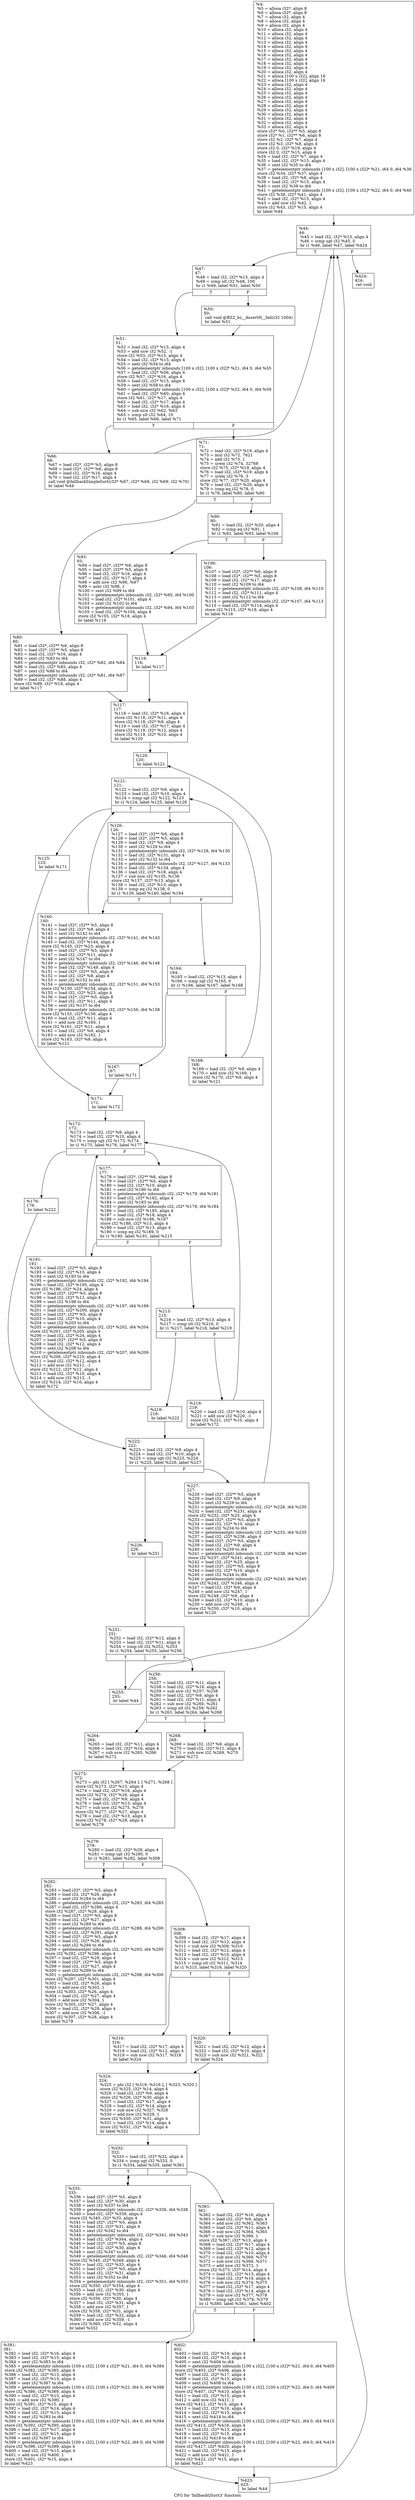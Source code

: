 digraph "CFG for 'fallbackQSort3' function" {
	label="CFG for 'fallbackQSort3' function";

	Node0xd01150 [shape=record,label="{%4:\l  %5 = alloca i32*, align 8\l  %6 = alloca i32*, align 8\l  %7 = alloca i32, align 4\l  %8 = alloca i32, align 4\l  %9 = alloca i32, align 4\l  %10 = alloca i32, align 4\l  %11 = alloca i32, align 4\l  %12 = alloca i32, align 4\l  %13 = alloca i32, align 4\l  %14 = alloca i32, align 4\l  %15 = alloca i32, align 4\l  %16 = alloca i32, align 4\l  %17 = alloca i32, align 4\l  %18 = alloca i32, align 4\l  %19 = alloca i32, align 4\l  %20 = alloca i32, align 4\l  %21 = alloca [100 x i32], align 16\l  %22 = alloca [100 x i32], align 16\l  %23 = alloca i32, align 4\l  %24 = alloca i32, align 4\l  %25 = alloca i32, align 4\l  %26 = alloca i32, align 4\l  %27 = alloca i32, align 4\l  %28 = alloca i32, align 4\l  %29 = alloca i32, align 4\l  %30 = alloca i32, align 4\l  %31 = alloca i32, align 4\l  %32 = alloca i32, align 4\l  %33 = alloca i32, align 4\l  store i32* %0, i32** %5, align 8\l  store i32* %1, i32** %6, align 8\l  store i32 %2, i32* %7, align 4\l  store i32 %3, i32* %8, align 4\l  store i32 0, i32* %19, align 4\l  store i32 0, i32* %15, align 4\l  %34 = load i32, i32* %7, align 4\l  %35 = load i32, i32* %15, align 4\l  %36 = sext i32 %35 to i64\l  %37 = getelementptr inbounds [100 x i32], [100 x i32]* %21, i64 0, i64 %36\l  store i32 %34, i32* %37, align 4\l  %38 = load i32, i32* %8, align 4\l  %39 = load i32, i32* %15, align 4\l  %40 = sext i32 %39 to i64\l  %41 = getelementptr inbounds [100 x i32], [100 x i32]* %22, i64 0, i64 %40\l  store i32 %38, i32* %41, align 4\l  %42 = load i32, i32* %15, align 4\l  %43 = add nsw i32 %42, 1\l  store i32 %43, i32* %15, align 4\l  br label %44\l}"];
	Node0xd01150 -> Node0xd011a0;
	Node0xd011a0 [shape=record,label="{%44:\l44:                                               \l  %45 = load i32, i32* %15, align 4\l  %46 = icmp sgt i32 %45, 0\l  br i1 %46, label %47, label %424\l|{<s0>T|<s1>F}}"];
	Node0xd011a0:s0 -> Node0xd02700;
	Node0xd011a0:s1 -> Node0xd02750;
	Node0xd02700 [shape=record,label="{%47:\l47:                                               \l  %48 = load i32, i32* %15, align 4\l  %49 = icmp slt i32 %48, 100\l  br i1 %49, label %51, label %50\l|{<s0>T|<s1>F}}"];
	Node0xd02700:s0 -> Node0xd02870;
	Node0xd02700:s1 -> Node0xd028c0;
	Node0xd028c0 [shape=record,label="{%50:\l50:                                               \l  call void @BZ2_bz__AssertH__fail(i32 1004)\l  br label %51\l}"];
	Node0xd028c0 -> Node0xd02870;
	Node0xd02870 [shape=record,label="{%51:\l51:                                               \l  %52 = load i32, i32* %15, align 4\l  %53 = add nsw i32 %52, -1\l  store i32 %53, i32* %15, align 4\l  %54 = load i32, i32* %15, align 4\l  %55 = sext i32 %54 to i64\l  %56 = getelementptr inbounds [100 x i32], [100 x i32]* %21, i64 0, i64 %55\l  %57 = load i32, i32* %56, align 4\l  store i32 %57, i32* %16, align 4\l  %58 = load i32, i32* %15, align 4\l  %59 = sext i32 %58 to i64\l  %60 = getelementptr inbounds [100 x i32], [100 x i32]* %22, i64 0, i64 %59\l  %61 = load i32, i32* %60, align 4\l  store i32 %61, i32* %17, align 4\l  %62 = load i32, i32* %17, align 4\l  %63 = load i32, i32* %16, align 4\l  %64 = sub nsw i32 %62, %63\l  %65 = icmp slt i32 %64, 10\l  br i1 %65, label %66, label %71\l|{<s0>T|<s1>F}}"];
	Node0xd02870:s0 -> Node0xd032a0;
	Node0xd02870:s1 -> Node0xd032f0;
	Node0xd032a0 [shape=record,label="{%66:\l66:                                               \l  %67 = load i32*, i32** %5, align 8\l  %68 = load i32*, i32** %6, align 8\l  %69 = load i32, i32* %16, align 4\l  %70 = load i32, i32* %17, align 4\l  call void @fallbackSimpleSort(i32* %67, i32* %68, i32 %69, i32 %70)\l  br label %44\l}"];
	Node0xd032a0 -> Node0xd011a0;
	Node0xd032f0 [shape=record,label="{%71:\l71:                                               \l  %72 = load i32, i32* %19, align 4\l  %73 = mul i32 %72, 7621\l  %74 = add i32 %73, 1\l  %75 = urem i32 %74, 32768\l  store i32 %75, i32* %19, align 4\l  %76 = load i32, i32* %19, align 4\l  %77 = urem i32 %76, 3\l  store i32 %77, i32* %20, align 4\l  %78 = load i32, i32* %20, align 4\l  %79 = icmp eq i32 %78, 0\l  br i1 %79, label %80, label %90\l|{<s0>T|<s1>F}}"];
	Node0xd032f0:s0 -> Node0xd03c40;
	Node0xd032f0:s1 -> Node0xd03c90;
	Node0xd03c40 [shape=record,label="{%80:\l80:                                               \l  %81 = load i32*, i32** %6, align 8\l  %82 = load i32*, i32** %5, align 8\l  %83 = load i32, i32* %16, align 4\l  %84 = sext i32 %83 to i64\l  %85 = getelementptr inbounds i32, i32* %82, i64 %84\l  %86 = load i32, i32* %85, align 4\l  %87 = zext i32 %86 to i64\l  %88 = getelementptr inbounds i32, i32* %81, i64 %87\l  %89 = load i32, i32* %88, align 4\l  store i32 %89, i32* %18, align 4\l  br label %117\l}"];
	Node0xd03c40 -> Node0xd04190;
	Node0xd03c90 [shape=record,label="{%90:\l90:                                               \l  %91 = load i32, i32* %20, align 4\l  %92 = icmp eq i32 %91, 1\l  br i1 %92, label %93, label %106\l|{<s0>T|<s1>F}}"];
	Node0xd03c90:s0 -> Node0xd04310;
	Node0xd03c90:s1 -> Node0xd04360;
	Node0xd04310 [shape=record,label="{%93:\l93:                                               \l  %94 = load i32*, i32** %6, align 8\l  %95 = load i32*, i32** %5, align 8\l  %96 = load i32, i32* %16, align 4\l  %97 = load i32, i32* %17, align 4\l  %98 = add nsw i32 %96, %97\l  %99 = ashr i32 %98, 1\l  %100 = sext i32 %99 to i64\l  %101 = getelementptr inbounds i32, i32* %95, i64 %100\l  %102 = load i32, i32* %101, align 4\l  %103 = zext i32 %102 to i64\l  %104 = getelementptr inbounds i32, i32* %94, i64 %103\l  %105 = load i32, i32* %104, align 4\l  store i32 %105, i32* %18, align 4\l  br label %116\l}"];
	Node0xd04310 -> Node0xd049e0;
	Node0xd04360 [shape=record,label="{%106:\l106:                                              \l  %107 = load i32*, i32** %6, align 8\l  %108 = load i32*, i32** %5, align 8\l  %109 = load i32, i32* %17, align 4\l  %110 = sext i32 %109 to i64\l  %111 = getelementptr inbounds i32, i32* %108, i64 %110\l  %112 = load i32, i32* %111, align 4\l  %113 = zext i32 %112 to i64\l  %114 = getelementptr inbounds i32, i32* %107, i64 %113\l  %115 = load i32, i32* %114, align 4\l  store i32 %115, i32* %18, align 4\l  br label %116\l}"];
	Node0xd04360 -> Node0xd049e0;
	Node0xd049e0 [shape=record,label="{%116:\l116:                                              \l  br label %117\l}"];
	Node0xd049e0 -> Node0xd04190;
	Node0xd04190 [shape=record,label="{%117:\l117:                                              \l  %118 = load i32, i32* %16, align 4\l  store i32 %118, i32* %11, align 4\l  store i32 %118, i32* %9, align 4\l  %119 = load i32, i32* %17, align 4\l  store i32 %119, i32* %12, align 4\l  store i32 %119, i32* %10, align 4\l  br label %120\l}"];
	Node0xd04190 -> Node0xd05230;
	Node0xd05230 [shape=record,label="{%120:\l120:                                              \l  br label %121\l}"];
	Node0xd05230 -> Node0xd052e0;
	Node0xd052e0 [shape=record,label="{%121:\l121:                                              \l  %122 = load i32, i32* %9, align 4\l  %123 = load i32, i32* %10, align 4\l  %124 = icmp sgt i32 %122, %123\l  br i1 %124, label %125, label %126\l|{<s0>T|<s1>F}}"];
	Node0xd052e0:s0 -> Node0xd054c0;
	Node0xd052e0:s1 -> Node0xd05510;
	Node0xd054c0 [shape=record,label="{%125:\l125:                                              \l  br label %171\l}"];
	Node0xd054c0 -> Node0xd055f0;
	Node0xd05510 [shape=record,label="{%126:\l126:                                              \l  %127 = load i32*, i32** %6, align 8\l  %128 = load i32*, i32** %5, align 8\l  %129 = load i32, i32* %9, align 4\l  %130 = sext i32 %129 to i64\l  %131 = getelementptr inbounds i32, i32* %128, i64 %130\l  %132 = load i32, i32* %131, align 4\l  %133 = zext i32 %132 to i64\l  %134 = getelementptr inbounds i32, i32* %127, i64 %133\l  %135 = load i32, i32* %134, align 4\l  %136 = load i32, i32* %18, align 4\l  %137 = sub nsw i32 %135, %136\l  store i32 %137, i32* %13, align 4\l  %138 = load i32, i32* %13, align 4\l  %139 = icmp eq i32 %138, 0\l  br i1 %139, label %140, label %164\l|{<s0>T|<s1>F}}"];
	Node0xd05510:s0 -> Node0xd06470;
	Node0xd05510:s1 -> Node0xd064c0;
	Node0xd06470 [shape=record,label="{%140:\l140:                                              \l  %141 = load i32*, i32** %5, align 8\l  %142 = load i32, i32* %9, align 4\l  %143 = sext i32 %142 to i64\l  %144 = getelementptr inbounds i32, i32* %141, i64 %143\l  %145 = load i32, i32* %144, align 4\l  store i32 %145, i32* %23, align 4\l  %146 = load i32*, i32** %5, align 8\l  %147 = load i32, i32* %11, align 4\l  %148 = sext i32 %147 to i64\l  %149 = getelementptr inbounds i32, i32* %146, i64 %148\l  %150 = load i32, i32* %149, align 4\l  %151 = load i32*, i32** %5, align 8\l  %152 = load i32, i32* %9, align 4\l  %153 = sext i32 %152 to i64\l  %154 = getelementptr inbounds i32, i32* %151, i64 %153\l  store i32 %150, i32* %154, align 4\l  %155 = load i32, i32* %23, align 4\l  %156 = load i32*, i32** %5, align 8\l  %157 = load i32, i32* %11, align 4\l  %158 = sext i32 %157 to i64\l  %159 = getelementptr inbounds i32, i32* %156, i64 %158\l  store i32 %155, i32* %159, align 4\l  %160 = load i32, i32* %11, align 4\l  %161 = add nsw i32 %160, 1\l  store i32 %161, i32* %11, align 4\l  %162 = load i32, i32* %9, align 4\l  %163 = add nsw i32 %162, 1\l  store i32 %163, i32* %9, align 4\l  br label %121\l}"];
	Node0xd06470 -> Node0xd052e0;
	Node0xd064c0 [shape=record,label="{%164:\l164:                                              \l  %165 = load i32, i32* %13, align 4\l  %166 = icmp sgt i32 %165, 0\l  br i1 %166, label %167, label %168\l|{<s0>T|<s1>F}}"];
	Node0xd064c0:s0 -> Node0xd07290;
	Node0xd064c0:s1 -> Node0xd072e0;
	Node0xd07290 [shape=record,label="{%167:\l167:                                              \l  br label %171\l}"];
	Node0xd07290 -> Node0xd055f0;
	Node0xd072e0 [shape=record,label="{%168:\l168:                                              \l  %169 = load i32, i32* %9, align 4\l  %170 = add nsw i32 %169, 1\l  store i32 %170, i32* %9, align 4\l  br label %121\l}"];
	Node0xd072e0 -> Node0xd052e0;
	Node0xd055f0 [shape=record,label="{%171:\l171:                                              \l  br label %172\l}"];
	Node0xd055f0 -> Node0xd075d0;
	Node0xd075d0 [shape=record,label="{%172:\l172:                                              \l  %173 = load i32, i32* %9, align 4\l  %174 = load i32, i32* %10, align 4\l  %175 = icmp sgt i32 %173, %174\l  br i1 %175, label %176, label %177\l|{<s0>T|<s1>F}}"];
	Node0xd075d0:s0 -> Node0xd077b0;
	Node0xd075d0:s1 -> Node0xd07800;
	Node0xd077b0 [shape=record,label="{%176:\l176:                                              \l  br label %222\l}"];
	Node0xd077b0 -> Node0xd078e0;
	Node0xd07800 [shape=record,label="{%177:\l177:                                              \l  %178 = load i32*, i32** %6, align 8\l  %179 = load i32*, i32** %5, align 8\l  %180 = load i32, i32* %10, align 4\l  %181 = sext i32 %180 to i64\l  %182 = getelementptr inbounds i32, i32* %179, i64 %181\l  %183 = load i32, i32* %182, align 4\l  %184 = zext i32 %183 to i64\l  %185 = getelementptr inbounds i32, i32* %178, i64 %184\l  %186 = load i32, i32* %185, align 4\l  %187 = load i32, i32* %18, align 4\l  %188 = sub nsw i32 %186, %187\l  store i32 %188, i32* %13, align 4\l  %189 = load i32, i32* %13, align 4\l  %190 = icmp eq i32 %189, 0\l  br i1 %190, label %191, label %215\l|{<s0>T|<s1>F}}"];
	Node0xd07800:s0 -> Node0xd07f50;
	Node0xd07800:s1 -> Node0xd07fa0;
	Node0xd07f50 [shape=record,label="{%191:\l191:                                              \l  %192 = load i32*, i32** %5, align 8\l  %193 = load i32, i32* %10, align 4\l  %194 = sext i32 %193 to i64\l  %195 = getelementptr inbounds i32, i32* %192, i64 %194\l  %196 = load i32, i32* %195, align 4\l  store i32 %196, i32* %24, align 4\l  %197 = load i32*, i32** %5, align 8\l  %198 = load i32, i32* %12, align 4\l  %199 = sext i32 %198 to i64\l  %200 = getelementptr inbounds i32, i32* %197, i64 %199\l  %201 = load i32, i32* %200, align 4\l  %202 = load i32*, i32** %5, align 8\l  %203 = load i32, i32* %10, align 4\l  %204 = sext i32 %203 to i64\l  %205 = getelementptr inbounds i32, i32* %202, i64 %204\l  store i32 %201, i32* %205, align 4\l  %206 = load i32, i32* %24, align 4\l  %207 = load i32*, i32** %5, align 8\l  %208 = load i32, i32* %12, align 4\l  %209 = sext i32 %208 to i64\l  %210 = getelementptr inbounds i32, i32* %207, i64 %209\l  store i32 %206, i32* %210, align 4\l  %211 = load i32, i32* %12, align 4\l  %212 = add nsw i32 %211, -1\l  store i32 %212, i32* %12, align 4\l  %213 = load i32, i32* %10, align 4\l  %214 = add nsw i32 %213, -1\l  store i32 %214, i32* %10, align 4\l  br label %172\l}"];
	Node0xd07f50 -> Node0xd075d0;
	Node0xd07fa0 [shape=record,label="{%215:\l215:                                              \l  %216 = load i32, i32* %13, align 4\l  %217 = icmp slt i32 %216, 0\l  br i1 %217, label %218, label %219\l|{<s0>T|<s1>F}}"];
	Node0xd07fa0:s0 -> Node0xd08d70;
	Node0xd07fa0:s1 -> Node0xd08dc0;
	Node0xd08d70 [shape=record,label="{%218:\l218:                                              \l  br label %222\l}"];
	Node0xd08d70 -> Node0xd078e0;
	Node0xd08dc0 [shape=record,label="{%219:\l219:                                              \l  %220 = load i32, i32* %10, align 4\l  %221 = add nsw i32 %220, -1\l  store i32 %221, i32* %10, align 4\l  br label %172\l}"];
	Node0xd08dc0 -> Node0xd075d0;
	Node0xd078e0 [shape=record,label="{%222:\l222:                                              \l  %223 = load i32, i32* %9, align 4\l  %224 = load i32, i32* %10, align 4\l  %225 = icmp sgt i32 %223, %224\l  br i1 %225, label %226, label %227\l|{<s0>T|<s1>F}}"];
	Node0xd078e0:s0 -> Node0xd091e0;
	Node0xd078e0:s1 -> Node0xd09230;
	Node0xd091e0 [shape=record,label="{%226:\l226:                                              \l  br label %251\l}"];
	Node0xd091e0 -> Node0xd09310;
	Node0xd09230 [shape=record,label="{%227:\l227:                                              \l  %228 = load i32*, i32** %5, align 8\l  %229 = load i32, i32* %9, align 4\l  %230 = sext i32 %229 to i64\l  %231 = getelementptr inbounds i32, i32* %228, i64 %230\l  %232 = load i32, i32* %231, align 4\l  store i32 %232, i32* %25, align 4\l  %233 = load i32*, i32** %5, align 8\l  %234 = load i32, i32* %10, align 4\l  %235 = sext i32 %234 to i64\l  %236 = getelementptr inbounds i32, i32* %233, i64 %235\l  %237 = load i32, i32* %236, align 4\l  %238 = load i32*, i32** %5, align 8\l  %239 = load i32, i32* %9, align 4\l  %240 = sext i32 %239 to i64\l  %241 = getelementptr inbounds i32, i32* %238, i64 %240\l  store i32 %237, i32* %241, align 4\l  %242 = load i32, i32* %25, align 4\l  %243 = load i32*, i32** %5, align 8\l  %244 = load i32, i32* %10, align 4\l  %245 = sext i32 %244 to i64\l  %246 = getelementptr inbounds i32, i32* %243, i64 %245\l  store i32 %242, i32* %246, align 4\l  %247 = load i32, i32* %9, align 4\l  %248 = add nsw i32 %247, 1\l  store i32 %248, i32* %9, align 4\l  %249 = load i32, i32* %10, align 4\l  %250 = add nsw i32 %249, -1\l  store i32 %250, i32* %10, align 4\l  br label %120\l}"];
	Node0xd09230 -> Node0xd05230;
	Node0xd09310 [shape=record,label="{%251:\l251:                                              \l  %252 = load i32, i32* %12, align 4\l  %253 = load i32, i32* %11, align 4\l  %254 = icmp slt i32 %252, %253\l  br i1 %254, label %255, label %256\l|{<s0>T|<s1>F}}"];
	Node0xd09310:s0 -> Node0xd0a110;
	Node0xd09310:s1 -> Node0xd0a160;
	Node0xd0a110 [shape=record,label="{%255:\l255:                                              \l  br label %44\l}"];
	Node0xd0a110 -> Node0xd011a0;
	Node0xd0a160 [shape=record,label="{%256:\l256:                                              \l  %257 = load i32, i32* %11, align 4\l  %258 = load i32, i32* %16, align 4\l  %259 = sub nsw i32 %257, %258\l  %260 = load i32, i32* %9, align 4\l  %261 = load i32, i32* %11, align 4\l  %262 = sub nsw i32 %260, %261\l  %263 = icmp slt i32 %259, %262\l  br i1 %263, label %264, label %268\l|{<s0>T|<s1>F}}"];
	Node0xd0a160:s0 -> Node0xd05a30;
	Node0xd0a160:s1 -> Node0xd05a80;
	Node0xd05a30 [shape=record,label="{%264:\l264:                                              \l  %265 = load i32, i32* %11, align 4\l  %266 = load i32, i32* %16, align 4\l  %267 = sub nsw i32 %265, %266\l  br label %272\l}"];
	Node0xd05a30 -> Node0xd05c90;
	Node0xd05a80 [shape=record,label="{%268:\l268:                                              \l  %269 = load i32, i32* %9, align 4\l  %270 = load i32, i32* %11, align 4\l  %271 = sub nsw i32 %269, %270\l  br label %272\l}"];
	Node0xd05a80 -> Node0xd05c90;
	Node0xd05c90 [shape=record,label="{%272:\l272:                                              \l  %273 = phi i32 [ %267, %264 ], [ %271, %268 ]\l  store i32 %273, i32* %13, align 4\l  %274 = load i32, i32* %16, align 4\l  store i32 %274, i32* %26, align 4\l  %275 = load i32, i32* %9, align 4\l  %276 = load i32, i32* %13, align 4\l  %277 = sub nsw i32 %275, %276\l  store i32 %277, i32* %27, align 4\l  %278 = load i32, i32* %13, align 4\l  store i32 %278, i32* %28, align 4\l  br label %279\l}"];
	Node0xd05c90 -> Node0xd0b6a0;
	Node0xd0b6a0 [shape=record,label="{%279:\l279:                                              \l  %280 = load i32, i32* %28, align 4\l  %281 = icmp sgt i32 %280, 0\l  br i1 %281, label %282, label %308\l|{<s0>T|<s1>F}}"];
	Node0xd0b6a0:s0 -> Node0xd0b820;
	Node0xd0b6a0:s1 -> Node0xd0b870;
	Node0xd0b820 [shape=record,label="{%282:\l282:                                              \l  %283 = load i32*, i32** %5, align 8\l  %284 = load i32, i32* %26, align 4\l  %285 = sext i32 %284 to i64\l  %286 = getelementptr inbounds i32, i32* %283, i64 %285\l  %287 = load i32, i32* %286, align 4\l  store i32 %287, i32* %29, align 4\l  %288 = load i32*, i32** %5, align 8\l  %289 = load i32, i32* %27, align 4\l  %290 = sext i32 %289 to i64\l  %291 = getelementptr inbounds i32, i32* %288, i64 %290\l  %292 = load i32, i32* %291, align 4\l  %293 = load i32*, i32** %5, align 8\l  %294 = load i32, i32* %26, align 4\l  %295 = sext i32 %294 to i64\l  %296 = getelementptr inbounds i32, i32* %293, i64 %295\l  store i32 %292, i32* %296, align 4\l  %297 = load i32, i32* %29, align 4\l  %298 = load i32*, i32** %5, align 8\l  %299 = load i32, i32* %27, align 4\l  %300 = sext i32 %299 to i64\l  %301 = getelementptr inbounds i32, i32* %298, i64 %300\l  store i32 %297, i32* %301, align 4\l  %302 = load i32, i32* %26, align 4\l  %303 = add nsw i32 %302, 1\l  store i32 %303, i32* %26, align 4\l  %304 = load i32, i32* %27, align 4\l  %305 = add nsw i32 %304, 1\l  store i32 %305, i32* %27, align 4\l  %306 = load i32, i32* %28, align 4\l  %307 = add nsw i32 %306, -1\l  store i32 %307, i32* %28, align 4\l  br label %279\l}"];
	Node0xd0b820 -> Node0xd0b6a0;
	Node0xd0b870 [shape=record,label="{%308:\l308:                                              \l  %309 = load i32, i32* %17, align 4\l  %310 = load i32, i32* %12, align 4\l  %311 = sub nsw i32 %309, %310\l  %312 = load i32, i32* %12, align 4\l  %313 = load i32, i32* %10, align 4\l  %314 = sub nsw i32 %312, %313\l  %315 = icmp slt i32 %311, %314\l  br i1 %315, label %316, label %320\l|{<s0>T|<s1>F}}"];
	Node0xd0b870:s0 -> Node0xd0c990;
	Node0xd0b870:s1 -> Node0xd0c9e0;
	Node0xd0c990 [shape=record,label="{%316:\l316:                                              \l  %317 = load i32, i32* %17, align 4\l  %318 = load i32, i32* %12, align 4\l  %319 = sub nsw i32 %317, %318\l  br label %324\l}"];
	Node0xd0c990 -> Node0xd0cbf0;
	Node0xd0c9e0 [shape=record,label="{%320:\l320:                                              \l  %321 = load i32, i32* %12, align 4\l  %322 = load i32, i32* %10, align 4\l  %323 = sub nsw i32 %321, %322\l  br label %324\l}"];
	Node0xd0c9e0 -> Node0xd0cbf0;
	Node0xd0cbf0 [shape=record,label="{%324:\l324:                                              \l  %325 = phi i32 [ %319, %316 ], [ %323, %320 ]\l  store i32 %325, i32* %14, align 4\l  %326 = load i32, i32* %9, align 4\l  store i32 %326, i32* %30, align 4\l  %327 = load i32, i32* %17, align 4\l  %328 = load i32, i32* %14, align 4\l  %329 = sub nsw i32 %327, %328\l  %330 = add nsw i32 %329, 1\l  store i32 %330, i32* %31, align 4\l  %331 = load i32, i32* %14, align 4\l  store i32 %331, i32* %32, align 4\l  br label %332\l}"];
	Node0xd0cbf0 -> Node0xd0d330;
	Node0xd0d330 [shape=record,label="{%332:\l332:                                              \l  %333 = load i32, i32* %32, align 4\l  %334 = icmp sgt i32 %333, 0\l  br i1 %334, label %335, label %361\l|{<s0>T|<s1>F}}"];
	Node0xd0d330:s0 -> Node0xd0d4b0;
	Node0xd0d330:s1 -> Node0xd0d500;
	Node0xd0d4b0 [shape=record,label="{%335:\l335:                                              \l  %336 = load i32*, i32** %5, align 8\l  %337 = load i32, i32* %30, align 4\l  %338 = sext i32 %337 to i64\l  %339 = getelementptr inbounds i32, i32* %336, i64 %338\l  %340 = load i32, i32* %339, align 4\l  store i32 %340, i32* %33, align 4\l  %341 = load i32*, i32** %5, align 8\l  %342 = load i32, i32* %31, align 4\l  %343 = sext i32 %342 to i64\l  %344 = getelementptr inbounds i32, i32* %341, i64 %343\l  %345 = load i32, i32* %344, align 4\l  %346 = load i32*, i32** %5, align 8\l  %347 = load i32, i32* %30, align 4\l  %348 = sext i32 %347 to i64\l  %349 = getelementptr inbounds i32, i32* %346, i64 %348\l  store i32 %345, i32* %349, align 4\l  %350 = load i32, i32* %33, align 4\l  %351 = load i32*, i32** %5, align 8\l  %352 = load i32, i32* %31, align 4\l  %353 = sext i32 %352 to i64\l  %354 = getelementptr inbounds i32, i32* %351, i64 %353\l  store i32 %350, i32* %354, align 4\l  %355 = load i32, i32* %30, align 4\l  %356 = add nsw i32 %355, 1\l  store i32 %356, i32* %30, align 4\l  %357 = load i32, i32* %31, align 4\l  %358 = add nsw i32 %357, 1\l  store i32 %358, i32* %31, align 4\l  %359 = load i32, i32* %32, align 4\l  %360 = add nsw i32 %359, -1\l  store i32 %360, i32* %32, align 4\l  br label %332\l}"];
	Node0xd0d4b0 -> Node0xd0d330;
	Node0xd0d500 [shape=record,label="{%361:\l361:                                              \l  %362 = load i32, i32* %16, align 4\l  %363 = load i32, i32* %9, align 4\l  %364 = add nsw i32 %362, %363\l  %365 = load i32, i32* %11, align 4\l  %366 = sub nsw i32 %364, %365\l  %367 = sub nsw i32 %366, 1\l  store i32 %367, i32* %13, align 4\l  %368 = load i32, i32* %17, align 4\l  %369 = load i32, i32* %12, align 4\l  %370 = load i32, i32* %10, align 4\l  %371 = sub nsw i32 %369, %370\l  %372 = sub nsw i32 %368, %371\l  %373 = add nsw i32 %372, 1\l  store i32 %373, i32* %14, align 4\l  %374 = load i32, i32* %13, align 4\l  %375 = load i32, i32* %16, align 4\l  %376 = sub nsw i32 %374, %375\l  %377 = load i32, i32* %17, align 4\l  %378 = load i32, i32* %14, align 4\l  %379 = sub nsw i32 %377, %378\l  %380 = icmp sgt i32 %376, %379\l  br i1 %380, label %381, label %402\l|{<s0>T|<s1>F}}"];
	Node0xd0d500:s0 -> Node0xd0ec00;
	Node0xd0d500:s1 -> Node0xd0ec50;
	Node0xd0ec00 [shape=record,label="{%381:\l381:                                              \l  %382 = load i32, i32* %16, align 4\l  %383 = load i32, i32* %15, align 4\l  %384 = sext i32 %383 to i64\l  %385 = getelementptr inbounds [100 x i32], [100 x i32]* %21, i64 0, i64 %384\l  store i32 %382, i32* %385, align 4\l  %386 = load i32, i32* %13, align 4\l  %387 = load i32, i32* %15, align 4\l  %388 = sext i32 %387 to i64\l  %389 = getelementptr inbounds [100 x i32], [100 x i32]* %22, i64 0, i64 %388\l  store i32 %386, i32* %389, align 4\l  %390 = load i32, i32* %15, align 4\l  %391 = add nsw i32 %390, 1\l  store i32 %391, i32* %15, align 4\l  %392 = load i32, i32* %14, align 4\l  %393 = load i32, i32* %15, align 4\l  %394 = sext i32 %393 to i64\l  %395 = getelementptr inbounds [100 x i32], [100 x i32]* %21, i64 0, i64 %394\l  store i32 %392, i32* %395, align 4\l  %396 = load i32, i32* %17, align 4\l  %397 = load i32, i32* %15, align 4\l  %398 = sext i32 %397 to i64\l  %399 = getelementptr inbounds [100 x i32], [100 x i32]* %22, i64 0, i64 %398\l  store i32 %396, i32* %399, align 4\l  %400 = load i32, i32* %15, align 4\l  %401 = add nsw i32 %400, 1\l  store i32 %401, i32* %15, align 4\l  br label %423\l}"];
	Node0xd0ec00 -> Node0xd0f8d0;
	Node0xd0ec50 [shape=record,label="{%402:\l402:                                              \l  %403 = load i32, i32* %14, align 4\l  %404 = load i32, i32* %15, align 4\l  %405 = sext i32 %404 to i64\l  %406 = getelementptr inbounds [100 x i32], [100 x i32]* %21, i64 0, i64 %405\l  store i32 %403, i32* %406, align 4\l  %407 = load i32, i32* %17, align 4\l  %408 = load i32, i32* %15, align 4\l  %409 = sext i32 %408 to i64\l  %410 = getelementptr inbounds [100 x i32], [100 x i32]* %22, i64 0, i64 %409\l  store i32 %407, i32* %410, align 4\l  %411 = load i32, i32* %15, align 4\l  %412 = add nsw i32 %411, 1\l  store i32 %412, i32* %15, align 4\l  %413 = load i32, i32* %16, align 4\l  %414 = load i32, i32* %15, align 4\l  %415 = sext i32 %414 to i64\l  %416 = getelementptr inbounds [100 x i32], [100 x i32]* %21, i64 0, i64 %415\l  store i32 %413, i32* %416, align 4\l  %417 = load i32, i32* %13, align 4\l  %418 = load i32, i32* %15, align 4\l  %419 = sext i32 %418 to i64\l  %420 = getelementptr inbounds [100 x i32], [100 x i32]* %22, i64 0, i64 %419\l  store i32 %417, i32* %420, align 4\l  %421 = load i32, i32* %15, align 4\l  %422 = add nsw i32 %421, 1\l  store i32 %422, i32* %15, align 4\l  br label %423\l}"];
	Node0xd0ec50 -> Node0xd0f8d0;
	Node0xd0f8d0 [shape=record,label="{%423:\l423:                                              \l  br label %44\l}"];
	Node0xd0f8d0 -> Node0xd011a0;
	Node0xd02750 [shape=record,label="{%424:\l424:                                              \l  ret void\l}"];
}
